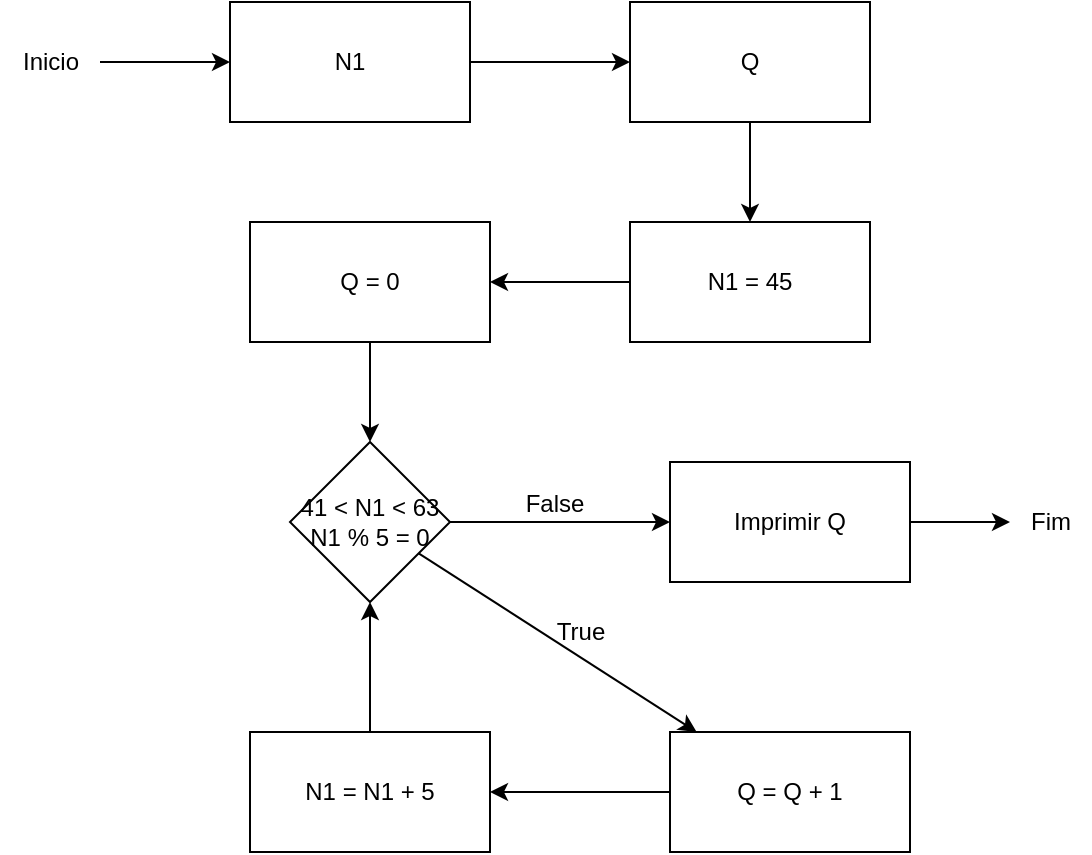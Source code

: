 <mxfile>
    <diagram id="kGAzIzqUw_FFkhLp9VBl" name="Page-1">
        <mxGraphModel dx="1262" dy="537" grid="1" gridSize="10" guides="1" tooltips="1" connect="1" arrows="1" fold="1" page="0" pageScale="1" pageWidth="850" pageHeight="1100" math="0" shadow="0">
            <root>
                <mxCell id="0"/>
                <mxCell id="1" parent="0"/>
                <mxCell id="4" value="" style="edgeStyle=none;html=1;" edge="1" parent="1" source="2" target="3">
                    <mxGeometry relative="1" as="geometry"/>
                </mxCell>
                <mxCell id="2" value="Inicio" style="text;html=1;align=center;verticalAlign=middle;resizable=0;points=[];autosize=1;strokeColor=none;fillColor=none;" vertex="1" parent="1">
                    <mxGeometry x="35" y="45" width="50" height="30" as="geometry"/>
                </mxCell>
                <mxCell id="6" value="" style="edgeStyle=none;html=1;" edge="1" parent="1" source="3" target="5">
                    <mxGeometry relative="1" as="geometry"/>
                </mxCell>
                <mxCell id="3" value="N1" style="whiteSpace=wrap;html=1;" vertex="1" parent="1">
                    <mxGeometry x="150" y="30" width="120" height="60" as="geometry"/>
                </mxCell>
                <mxCell id="40" style="edgeStyle=none;html=1;" edge="1" parent="1" source="5" target="7">
                    <mxGeometry relative="1" as="geometry"/>
                </mxCell>
                <mxCell id="5" value="Q" style="whiteSpace=wrap;html=1;" vertex="1" parent="1">
                    <mxGeometry x="350" y="30" width="120" height="60" as="geometry"/>
                </mxCell>
                <mxCell id="31" value="" style="edgeStyle=none;html=1;" edge="1" parent="1" source="7" target="30">
                    <mxGeometry relative="1" as="geometry"/>
                </mxCell>
                <mxCell id="7" value="N1 = 45" style="whiteSpace=wrap;html=1;" vertex="1" parent="1">
                    <mxGeometry x="350" y="140" width="120" height="60" as="geometry"/>
                </mxCell>
                <mxCell id="26" value="" style="edgeStyle=none;html=1;" edge="1" parent="1" source="9" target="25">
                    <mxGeometry relative="1" as="geometry"/>
                </mxCell>
                <mxCell id="36" style="edgeStyle=none;html=1;" edge="1" parent="1" source="9" target="38">
                    <mxGeometry relative="1" as="geometry">
                        <mxPoint x="570" y="360" as="targetPoint"/>
                    </mxGeometry>
                </mxCell>
                <mxCell id="9" value="41 &amp;lt; N1 &amp;lt; 63&lt;br&gt;N1 % 5 = 0" style="rhombus;whiteSpace=wrap;html=1;" vertex="1" parent="1">
                    <mxGeometry x="180" y="250" width="80" height="80" as="geometry"/>
                </mxCell>
                <mxCell id="42" style="edgeStyle=none;html=1;" edge="1" parent="1" source="21" target="9">
                    <mxGeometry relative="1" as="geometry"/>
                </mxCell>
                <mxCell id="21" value="N1 = N1 + 5" style="whiteSpace=wrap;html=1;" vertex="1" parent="1">
                    <mxGeometry x="160" y="395" width="120" height="60" as="geometry"/>
                </mxCell>
                <mxCell id="23" value="Fim" style="text;html=1;align=center;verticalAlign=middle;resizable=0;points=[];autosize=1;strokeColor=none;fillColor=none;" vertex="1" parent="1">
                    <mxGeometry x="540" y="275" width="40" height="30" as="geometry"/>
                </mxCell>
                <mxCell id="27" value="" style="edgeStyle=none;html=1;" edge="1" parent="1" source="25" target="21">
                    <mxGeometry relative="1" as="geometry"/>
                </mxCell>
                <mxCell id="25" value="Q = Q + 1" style="whiteSpace=wrap;html=1;" vertex="1" parent="1">
                    <mxGeometry x="370" y="395" width="120" height="60" as="geometry"/>
                </mxCell>
                <mxCell id="41" style="edgeStyle=none;html=1;" edge="1" parent="1" source="30" target="9">
                    <mxGeometry relative="1" as="geometry"/>
                </mxCell>
                <mxCell id="30" value="Q = 0" style="whiteSpace=wrap;html=1;" vertex="1" parent="1">
                    <mxGeometry x="160" y="140" width="120" height="60" as="geometry"/>
                </mxCell>
                <mxCell id="33" value="True" style="text;html=1;align=center;verticalAlign=middle;resizable=0;points=[];autosize=1;strokeColor=none;fillColor=none;" vertex="1" parent="1">
                    <mxGeometry x="300" y="330" width="50" height="30" as="geometry"/>
                </mxCell>
                <mxCell id="34" value="False" style="text;html=1;align=center;verticalAlign=middle;resizable=0;points=[];autosize=1;strokeColor=none;fillColor=none;" vertex="1" parent="1">
                    <mxGeometry x="287" y="266" width="50" height="30" as="geometry"/>
                </mxCell>
                <mxCell id="39" value="" style="edgeStyle=none;html=1;" edge="1" parent="1" source="38" target="23">
                    <mxGeometry relative="1" as="geometry"/>
                </mxCell>
                <mxCell id="38" value="Imprimir Q" style="whiteSpace=wrap;html=1;" vertex="1" parent="1">
                    <mxGeometry x="370" y="260" width="120" height="60" as="geometry"/>
                </mxCell>
            </root>
        </mxGraphModel>
    </diagram>
</mxfile>